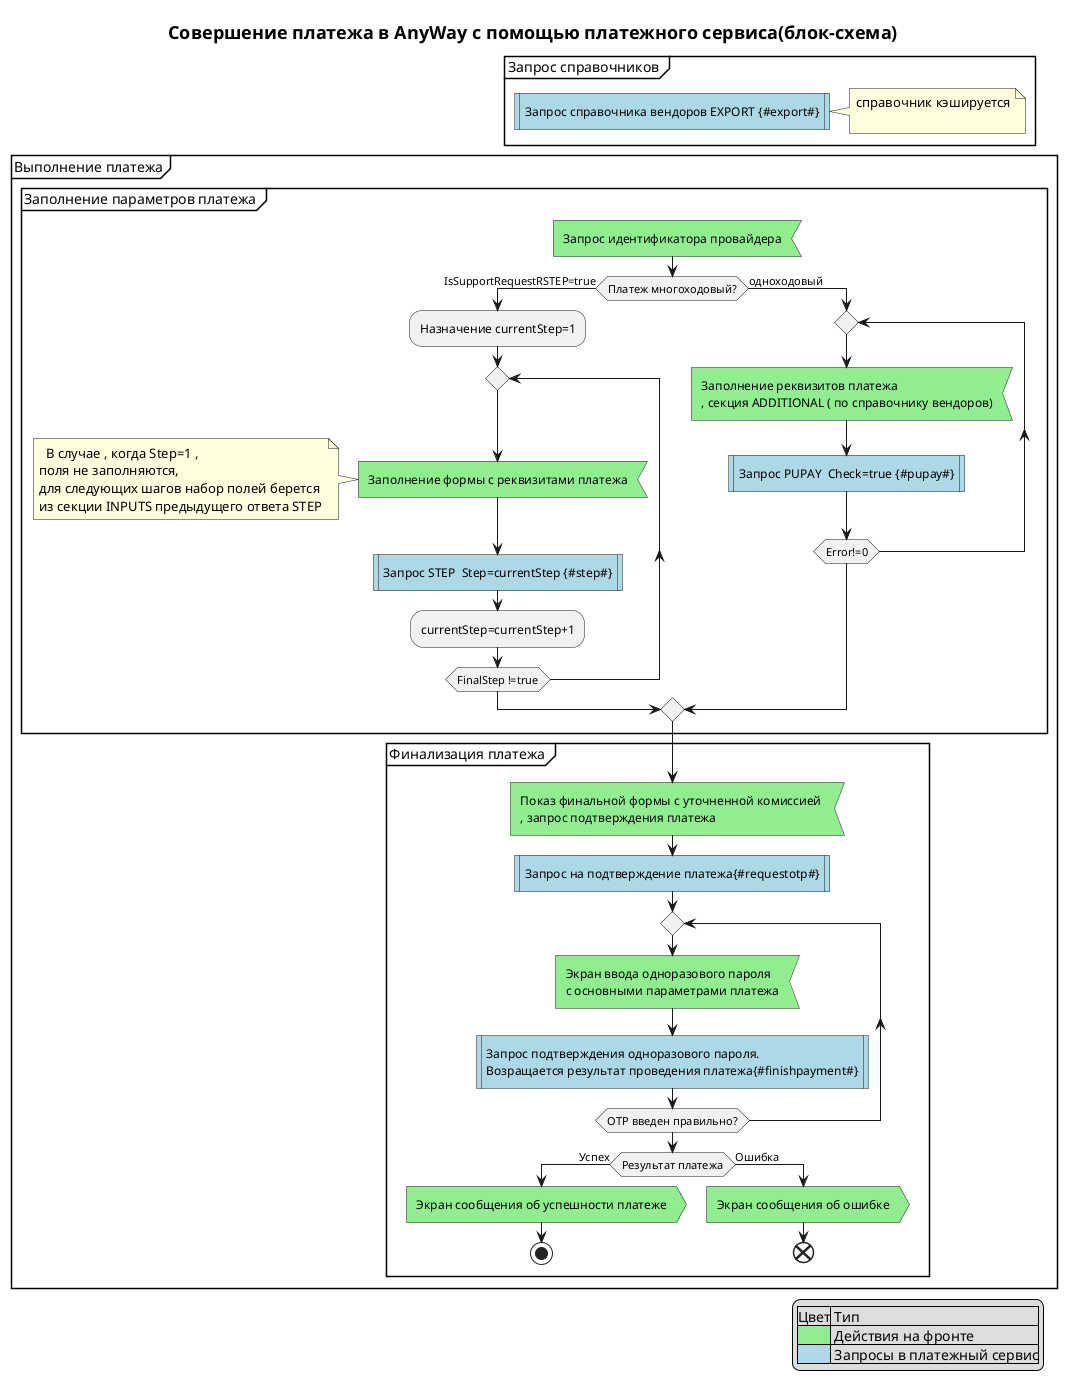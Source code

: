 ﻿@startuml
title = Совершение платежа в AnyWay с помощью платежного сервиса(блок-схема)
partition "Запрос справочников "{

#lightblue :Запрос справочника вендоров EXPORT {#export#}|
note right
справочник кэшируется

end note

}

detach
group Выполнение платежа
partition "Заполнение параметров платежа "{
#lightgreen :Запрос идентификатора провайдера<

if(Платеж многоходовый?) then (IsSupportRequestRSTEP=true)
 :Назначение currentStep=1;
repeat
#lightgreen :Заполнение формы с реквизитами платежа<
note left
  В случае , когда Step=1 ,
поля не заполняются,
для следующих шагов набор полей берется 
из секции INPUTS предыдущего ответа STEP
end note

#lightblue :Запрос STEP  Step=currentStep {#step#}|
:currentStep=currentStep+1;
repeat while(FinalStep !=true) 

else (одноходовый)
repeat
#lightgreen :Заполнение реквизитов платежа\n, секция ADDITIONAL ( по справочнику вендоров)<
#lightblue :Запрос PUPAY  Check=true {#pupay#}|
repeat while(Error!=0) 
endif

}
partition "Финализация платежа "{
#lightgreen :Показ финальной формы с уточненной комиссией \n, запрос подтверждения платежа<
#lightblue :Запрос на подтверждение платежа{#requestotp#}|
repeat
#lightgreen :Экран ввода одноразового пароля \nс основными параметрами платежа<

#lightblue :Запрос подтверждения одноразового пароля.\nВозращается результат проведения платежа{#finishpayment#}|
repeat while(OTP введен правильно?) 
if(Результат платежа) then (Успех)
#lightgreen :Экран сообщения об успешности платеже>
stop
else (Ошибка)
#lightgreen :Экран сообщения об ошибке>
end
endif
}
end group

legend right
    |Цвет| Тип |
    |<#lightgreen>| Действия на фронте|
    |<#lightblue>| Запросы в платежный сервис|
endlegend
@enduml